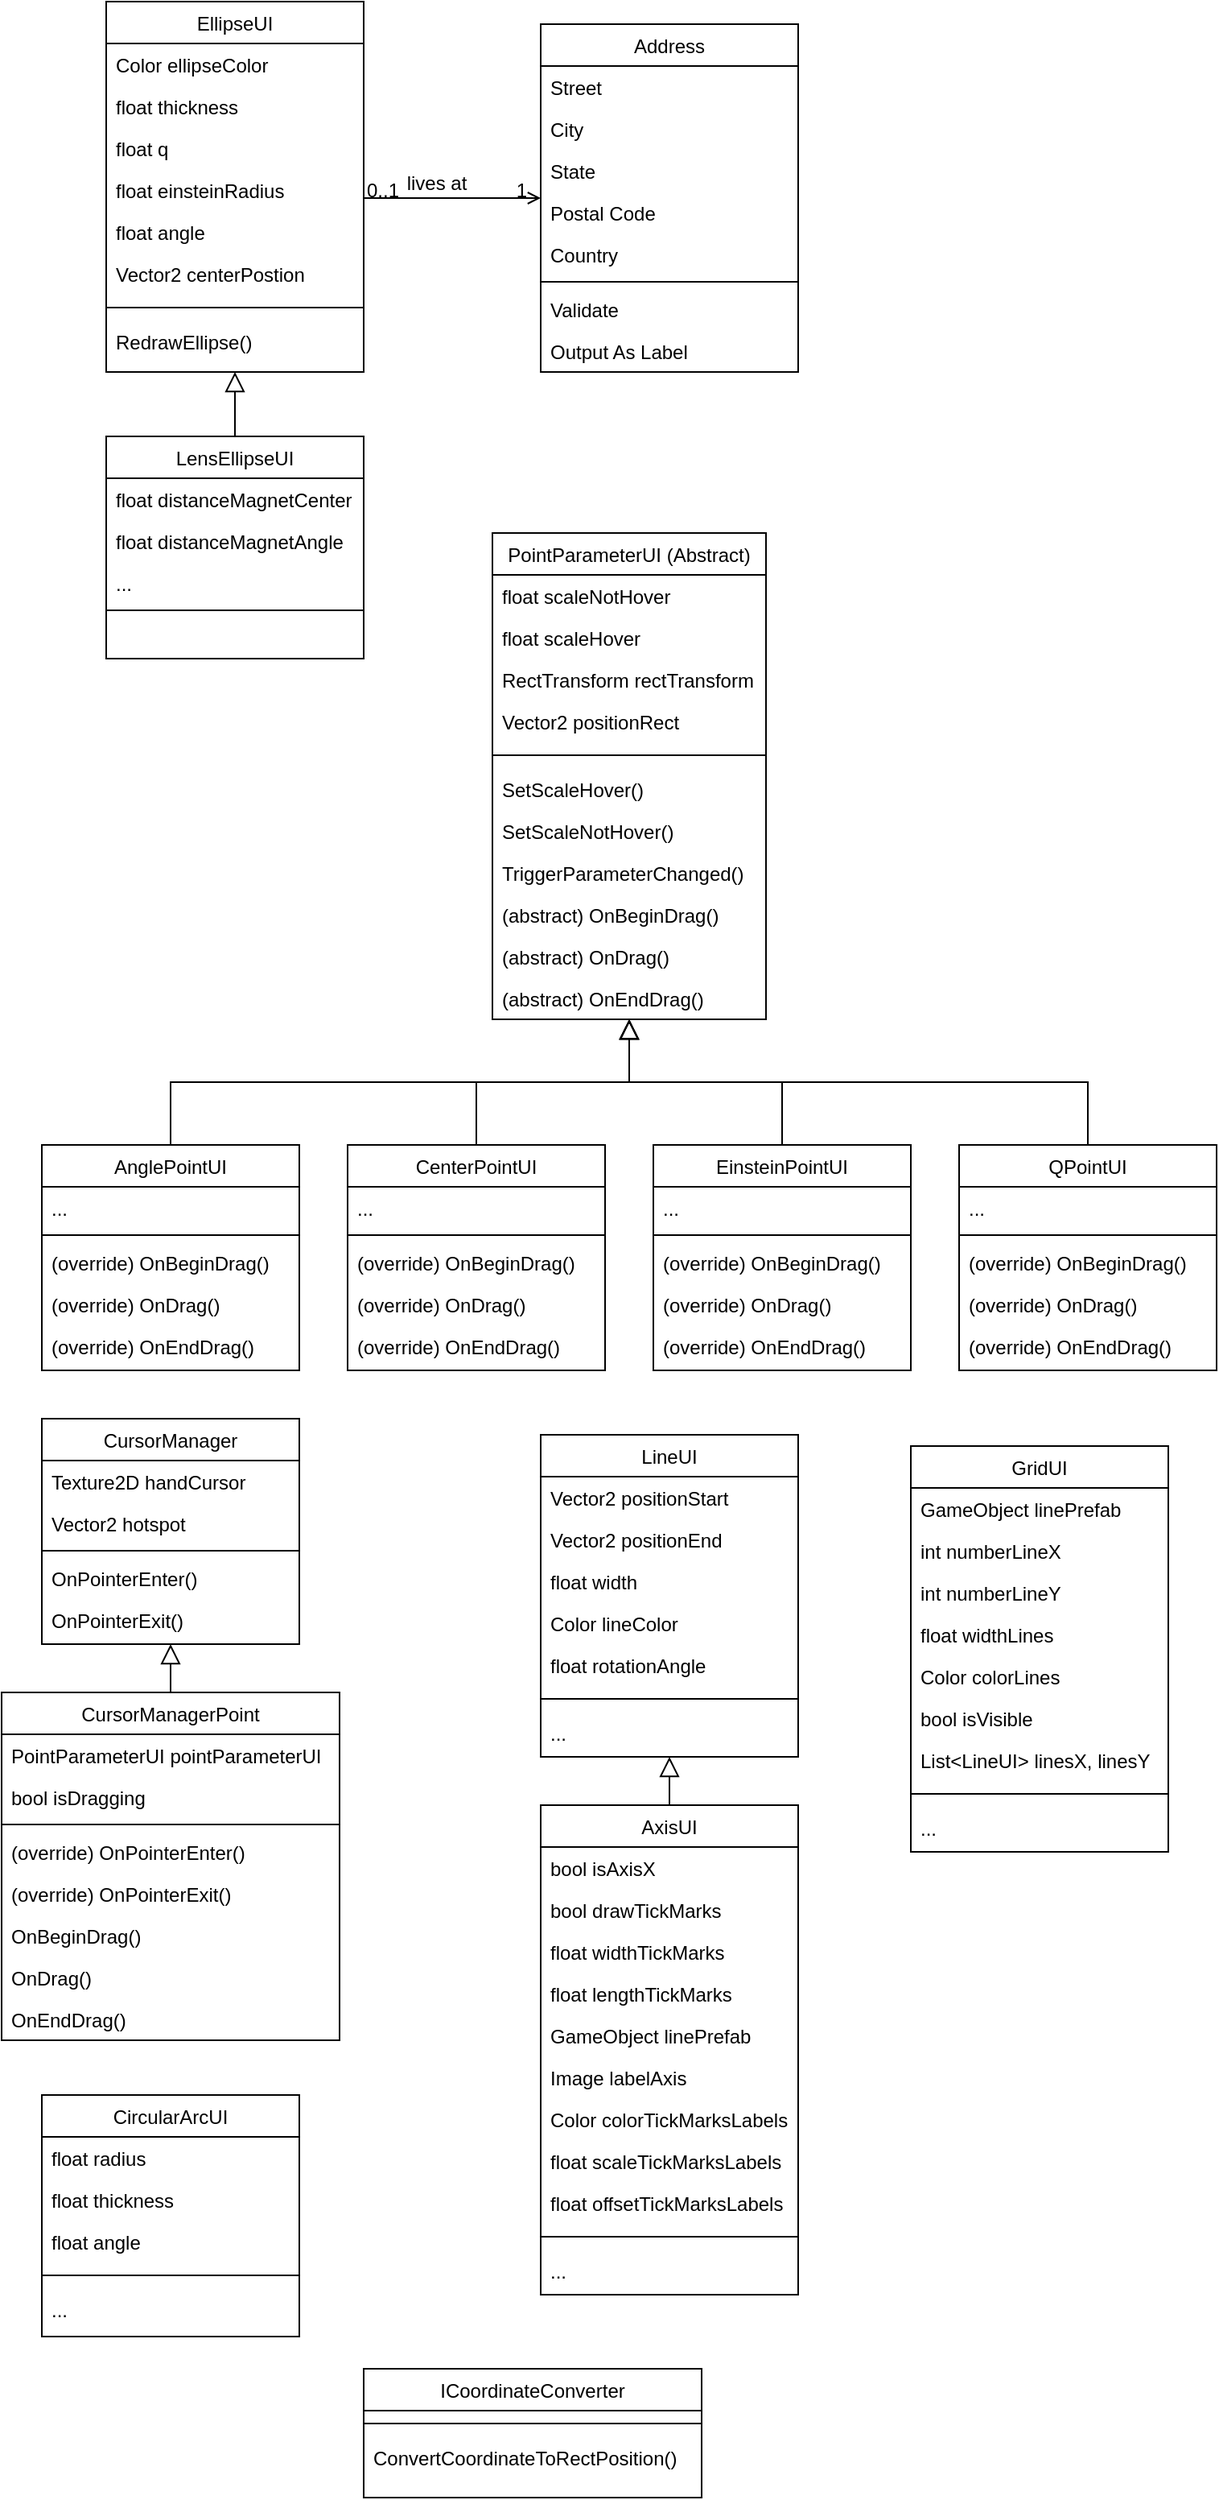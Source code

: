 <mxfile version="21.1.8" type="github">
  <diagram id="C5RBs43oDa-KdzZeNtuy" name="Page-1">
    <mxGraphModel dx="954" dy="561" grid="1" gridSize="10" guides="1" tooltips="1" connect="1" arrows="1" fold="1" page="1" pageScale="1" pageWidth="827" pageHeight="1169" math="0" shadow="0">
      <root>
        <mxCell id="WIyWlLk6GJQsqaUBKTNV-0" />
        <mxCell id="WIyWlLk6GJQsqaUBKTNV-1" parent="WIyWlLk6GJQsqaUBKTNV-0" />
        <mxCell id="zkfFHV4jXpPFQw0GAbJ--0" value="EllipseUI" style="swimlane;fontStyle=0;align=center;verticalAlign=top;childLayout=stackLayout;horizontal=1;startSize=26;horizontalStack=0;resizeParent=1;resizeLast=0;collapsible=1;marginBottom=0;rounded=0;shadow=0;strokeWidth=1;" parent="WIyWlLk6GJQsqaUBKTNV-1" vertex="1">
          <mxGeometry x="120" y="20" width="160" height="230" as="geometry">
            <mxRectangle x="230" y="140" width="160" height="26" as="alternateBounds" />
          </mxGeometry>
        </mxCell>
        <mxCell id="zkfFHV4jXpPFQw0GAbJ--1" value="Color ellipseColor" style="text;align=left;verticalAlign=top;spacingLeft=4;spacingRight=4;overflow=hidden;rotatable=0;points=[[0,0.5],[1,0.5]];portConstraint=eastwest;" parent="zkfFHV4jXpPFQw0GAbJ--0" vertex="1">
          <mxGeometry y="26" width="160" height="26" as="geometry" />
        </mxCell>
        <mxCell id="zkfFHV4jXpPFQw0GAbJ--2" value="float thickness" style="text;align=left;verticalAlign=top;spacingLeft=4;spacingRight=4;overflow=hidden;rotatable=0;points=[[0,0.5],[1,0.5]];portConstraint=eastwest;rounded=0;shadow=0;html=0;" parent="zkfFHV4jXpPFQw0GAbJ--0" vertex="1">
          <mxGeometry y="52" width="160" height="26" as="geometry" />
        </mxCell>
        <mxCell id="zkfFHV4jXpPFQw0GAbJ--3" value="float q" style="text;align=left;verticalAlign=top;spacingLeft=4;spacingRight=4;overflow=hidden;rotatable=0;points=[[0,0.5],[1,0.5]];portConstraint=eastwest;rounded=0;shadow=0;html=0;" parent="zkfFHV4jXpPFQw0GAbJ--0" vertex="1">
          <mxGeometry y="78" width="160" height="26" as="geometry" />
        </mxCell>
        <mxCell id="MBrasm7TY85NGVQSHdWs-0" value="float einsteinRadius" style="text;align=left;verticalAlign=top;spacingLeft=4;spacingRight=4;overflow=hidden;rotatable=0;points=[[0,0.5],[1,0.5]];portConstraint=eastwest;rounded=0;shadow=0;html=0;" vertex="1" parent="zkfFHV4jXpPFQw0GAbJ--0">
          <mxGeometry y="104" width="160" height="26" as="geometry" />
        </mxCell>
        <mxCell id="MBrasm7TY85NGVQSHdWs-2" value="float angle" style="text;align=left;verticalAlign=top;spacingLeft=4;spacingRight=4;overflow=hidden;rotatable=0;points=[[0,0.5],[1,0.5]];portConstraint=eastwest;rounded=0;shadow=0;html=0;" vertex="1" parent="zkfFHV4jXpPFQw0GAbJ--0">
          <mxGeometry y="130" width="160" height="26" as="geometry" />
        </mxCell>
        <mxCell id="MBrasm7TY85NGVQSHdWs-3" value="Vector2 centerPostion" style="text;align=left;verticalAlign=top;spacingLeft=4;spacingRight=4;overflow=hidden;rotatable=0;points=[[0,0.5],[1,0.5]];portConstraint=eastwest;rounded=0;shadow=0;html=0;" vertex="1" parent="zkfFHV4jXpPFQw0GAbJ--0">
          <mxGeometry y="156" width="160" height="26" as="geometry" />
        </mxCell>
        <mxCell id="zkfFHV4jXpPFQw0GAbJ--4" value="" style="line;html=1;strokeWidth=1;align=left;verticalAlign=middle;spacingTop=-1;spacingLeft=3;spacingRight=3;rotatable=0;labelPosition=right;points=[];portConstraint=eastwest;" parent="zkfFHV4jXpPFQw0GAbJ--0" vertex="1">
          <mxGeometry y="182" width="160" height="16" as="geometry" />
        </mxCell>
        <mxCell id="zkfFHV4jXpPFQw0GAbJ--5" value="RedrawEllipse()" style="text;align=left;verticalAlign=top;spacingLeft=4;spacingRight=4;overflow=hidden;rotatable=0;points=[[0,0.5],[1,0.5]];portConstraint=eastwest;" parent="zkfFHV4jXpPFQw0GAbJ--0" vertex="1">
          <mxGeometry y="198" width="160" height="26" as="geometry" />
        </mxCell>
        <mxCell id="zkfFHV4jXpPFQw0GAbJ--6" value="LensEllipseUI" style="swimlane;fontStyle=0;align=center;verticalAlign=top;childLayout=stackLayout;horizontal=1;startSize=26;horizontalStack=0;resizeParent=1;resizeLast=0;collapsible=1;marginBottom=0;rounded=0;shadow=0;strokeWidth=1;" parent="WIyWlLk6GJQsqaUBKTNV-1" vertex="1">
          <mxGeometry x="120" y="290" width="160" height="138" as="geometry">
            <mxRectangle x="210" y="360" width="160" height="26" as="alternateBounds" />
          </mxGeometry>
        </mxCell>
        <mxCell id="zkfFHV4jXpPFQw0GAbJ--7" value="float distanceMagnetCenter" style="text;align=left;verticalAlign=top;spacingLeft=4;spacingRight=4;overflow=hidden;rotatable=0;points=[[0,0.5],[1,0.5]];portConstraint=eastwest;" parent="zkfFHV4jXpPFQw0GAbJ--6" vertex="1">
          <mxGeometry y="26" width="160" height="26" as="geometry" />
        </mxCell>
        <mxCell id="MBrasm7TY85NGVQSHdWs-4" value="float distanceMagnetAngle" style="text;align=left;verticalAlign=top;spacingLeft=4;spacingRight=4;overflow=hidden;rotatable=0;points=[[0,0.5],[1,0.5]];portConstraint=eastwest;" vertex="1" parent="zkfFHV4jXpPFQw0GAbJ--6">
          <mxGeometry y="52" width="160" height="26" as="geometry" />
        </mxCell>
        <mxCell id="MBrasm7TY85NGVQSHdWs-5" value="..." style="text;align=left;verticalAlign=top;spacingLeft=4;spacingRight=4;overflow=hidden;rotatable=0;points=[[0,0.5],[1,0.5]];portConstraint=eastwest;" vertex="1" parent="zkfFHV4jXpPFQw0GAbJ--6">
          <mxGeometry y="78" width="160" height="26" as="geometry" />
        </mxCell>
        <mxCell id="zkfFHV4jXpPFQw0GAbJ--9" value="" style="line;html=1;strokeWidth=1;align=left;verticalAlign=middle;spacingTop=-1;spacingLeft=3;spacingRight=3;rotatable=0;labelPosition=right;points=[];portConstraint=eastwest;" parent="zkfFHV4jXpPFQw0GAbJ--6" vertex="1">
          <mxGeometry y="104" width="160" height="8" as="geometry" />
        </mxCell>
        <mxCell id="zkfFHV4jXpPFQw0GAbJ--12" value="" style="endArrow=block;endSize=10;endFill=0;shadow=0;strokeWidth=1;rounded=0;edgeStyle=elbowEdgeStyle;elbow=vertical;" parent="WIyWlLk6GJQsqaUBKTNV-1" source="zkfFHV4jXpPFQw0GAbJ--6" target="zkfFHV4jXpPFQw0GAbJ--0" edge="1">
          <mxGeometry width="160" relative="1" as="geometry">
            <mxPoint x="200" y="203" as="sourcePoint" />
            <mxPoint x="200" y="203" as="targetPoint" />
          </mxGeometry>
        </mxCell>
        <mxCell id="zkfFHV4jXpPFQw0GAbJ--17" value="Address" style="swimlane;fontStyle=0;align=center;verticalAlign=top;childLayout=stackLayout;horizontal=1;startSize=26;horizontalStack=0;resizeParent=1;resizeLast=0;collapsible=1;marginBottom=0;rounded=0;shadow=0;strokeWidth=1;" parent="WIyWlLk6GJQsqaUBKTNV-1" vertex="1">
          <mxGeometry x="390" y="34" width="160" height="216" as="geometry">
            <mxRectangle x="550" y="140" width="160" height="26" as="alternateBounds" />
          </mxGeometry>
        </mxCell>
        <mxCell id="zkfFHV4jXpPFQw0GAbJ--18" value="Street" style="text;align=left;verticalAlign=top;spacingLeft=4;spacingRight=4;overflow=hidden;rotatable=0;points=[[0,0.5],[1,0.5]];portConstraint=eastwest;" parent="zkfFHV4jXpPFQw0GAbJ--17" vertex="1">
          <mxGeometry y="26" width="160" height="26" as="geometry" />
        </mxCell>
        <mxCell id="zkfFHV4jXpPFQw0GAbJ--19" value="City" style="text;align=left;verticalAlign=top;spacingLeft=4;spacingRight=4;overflow=hidden;rotatable=0;points=[[0,0.5],[1,0.5]];portConstraint=eastwest;rounded=0;shadow=0;html=0;" parent="zkfFHV4jXpPFQw0GAbJ--17" vertex="1">
          <mxGeometry y="52" width="160" height="26" as="geometry" />
        </mxCell>
        <mxCell id="zkfFHV4jXpPFQw0GAbJ--20" value="State" style="text;align=left;verticalAlign=top;spacingLeft=4;spacingRight=4;overflow=hidden;rotatable=0;points=[[0,0.5],[1,0.5]];portConstraint=eastwest;rounded=0;shadow=0;html=0;" parent="zkfFHV4jXpPFQw0GAbJ--17" vertex="1">
          <mxGeometry y="78" width="160" height="26" as="geometry" />
        </mxCell>
        <mxCell id="zkfFHV4jXpPFQw0GAbJ--21" value="Postal Code" style="text;align=left;verticalAlign=top;spacingLeft=4;spacingRight=4;overflow=hidden;rotatable=0;points=[[0,0.5],[1,0.5]];portConstraint=eastwest;rounded=0;shadow=0;html=0;" parent="zkfFHV4jXpPFQw0GAbJ--17" vertex="1">
          <mxGeometry y="104" width="160" height="26" as="geometry" />
        </mxCell>
        <mxCell id="zkfFHV4jXpPFQw0GAbJ--22" value="Country" style="text;align=left;verticalAlign=top;spacingLeft=4;spacingRight=4;overflow=hidden;rotatable=0;points=[[0,0.5],[1,0.5]];portConstraint=eastwest;rounded=0;shadow=0;html=0;" parent="zkfFHV4jXpPFQw0GAbJ--17" vertex="1">
          <mxGeometry y="130" width="160" height="26" as="geometry" />
        </mxCell>
        <mxCell id="zkfFHV4jXpPFQw0GAbJ--23" value="" style="line;html=1;strokeWidth=1;align=left;verticalAlign=middle;spacingTop=-1;spacingLeft=3;spacingRight=3;rotatable=0;labelPosition=right;points=[];portConstraint=eastwest;" parent="zkfFHV4jXpPFQw0GAbJ--17" vertex="1">
          <mxGeometry y="156" width="160" height="8" as="geometry" />
        </mxCell>
        <mxCell id="zkfFHV4jXpPFQw0GAbJ--24" value="Validate" style="text;align=left;verticalAlign=top;spacingLeft=4;spacingRight=4;overflow=hidden;rotatable=0;points=[[0,0.5],[1,0.5]];portConstraint=eastwest;" parent="zkfFHV4jXpPFQw0GAbJ--17" vertex="1">
          <mxGeometry y="164" width="160" height="26" as="geometry" />
        </mxCell>
        <mxCell id="zkfFHV4jXpPFQw0GAbJ--25" value="Output As Label" style="text;align=left;verticalAlign=top;spacingLeft=4;spacingRight=4;overflow=hidden;rotatable=0;points=[[0,0.5],[1,0.5]];portConstraint=eastwest;" parent="zkfFHV4jXpPFQw0GAbJ--17" vertex="1">
          <mxGeometry y="190" width="160" height="26" as="geometry" />
        </mxCell>
        <mxCell id="zkfFHV4jXpPFQw0GAbJ--26" value="" style="endArrow=open;shadow=0;strokeWidth=1;rounded=0;endFill=1;edgeStyle=elbowEdgeStyle;elbow=vertical;" parent="WIyWlLk6GJQsqaUBKTNV-1" source="zkfFHV4jXpPFQw0GAbJ--0" target="zkfFHV4jXpPFQw0GAbJ--17" edge="1">
          <mxGeometry x="0.5" y="41" relative="1" as="geometry">
            <mxPoint x="380" y="192" as="sourcePoint" />
            <mxPoint x="540" y="192" as="targetPoint" />
            <mxPoint x="-40" y="32" as="offset" />
          </mxGeometry>
        </mxCell>
        <mxCell id="zkfFHV4jXpPFQw0GAbJ--27" value="0..1" style="resizable=0;align=left;verticalAlign=bottom;labelBackgroundColor=none;fontSize=12;" parent="zkfFHV4jXpPFQw0GAbJ--26" connectable="0" vertex="1">
          <mxGeometry x="-1" relative="1" as="geometry">
            <mxPoint y="4" as="offset" />
          </mxGeometry>
        </mxCell>
        <mxCell id="zkfFHV4jXpPFQw0GAbJ--28" value="1" style="resizable=0;align=right;verticalAlign=bottom;labelBackgroundColor=none;fontSize=12;" parent="zkfFHV4jXpPFQw0GAbJ--26" connectable="0" vertex="1">
          <mxGeometry x="1" relative="1" as="geometry">
            <mxPoint x="-7" y="4" as="offset" />
          </mxGeometry>
        </mxCell>
        <mxCell id="zkfFHV4jXpPFQw0GAbJ--29" value="lives at" style="text;html=1;resizable=0;points=[];;align=center;verticalAlign=middle;labelBackgroundColor=none;rounded=0;shadow=0;strokeWidth=1;fontSize=12;" parent="zkfFHV4jXpPFQw0GAbJ--26" vertex="1" connectable="0">
          <mxGeometry x="0.5" y="49" relative="1" as="geometry">
            <mxPoint x="-38" y="40" as="offset" />
          </mxGeometry>
        </mxCell>
        <mxCell id="MBrasm7TY85NGVQSHdWs-6" value="PointParameterUI (Abstract)" style="swimlane;fontStyle=0;align=center;verticalAlign=top;childLayout=stackLayout;horizontal=1;startSize=26;horizontalStack=0;resizeParent=1;resizeLast=0;collapsible=1;marginBottom=0;rounded=0;shadow=0;strokeWidth=1;" vertex="1" parent="WIyWlLk6GJQsqaUBKTNV-1">
          <mxGeometry x="360" y="350" width="170" height="302" as="geometry">
            <mxRectangle x="230" y="140" width="160" height="26" as="alternateBounds" />
          </mxGeometry>
        </mxCell>
        <mxCell id="MBrasm7TY85NGVQSHdWs-7" value="float scaleNotHover" style="text;align=left;verticalAlign=top;spacingLeft=4;spacingRight=4;overflow=hidden;rotatable=0;points=[[0,0.5],[1,0.5]];portConstraint=eastwest;" vertex="1" parent="MBrasm7TY85NGVQSHdWs-6">
          <mxGeometry y="26" width="170" height="26" as="geometry" />
        </mxCell>
        <mxCell id="MBrasm7TY85NGVQSHdWs-8" value="float scaleHover" style="text;align=left;verticalAlign=top;spacingLeft=4;spacingRight=4;overflow=hidden;rotatable=0;points=[[0,0.5],[1,0.5]];portConstraint=eastwest;rounded=0;shadow=0;html=0;" vertex="1" parent="MBrasm7TY85NGVQSHdWs-6">
          <mxGeometry y="52" width="170" height="26" as="geometry" />
        </mxCell>
        <mxCell id="MBrasm7TY85NGVQSHdWs-9" value="RectTransform rectTransform" style="text;align=left;verticalAlign=top;spacingLeft=4;spacingRight=4;overflow=hidden;rotatable=0;points=[[0,0.5],[1,0.5]];portConstraint=eastwest;rounded=0;shadow=0;html=0;" vertex="1" parent="MBrasm7TY85NGVQSHdWs-6">
          <mxGeometry y="78" width="170" height="26" as="geometry" />
        </mxCell>
        <mxCell id="MBrasm7TY85NGVQSHdWs-10" value="Vector2 positionRect" style="text;align=left;verticalAlign=top;spacingLeft=4;spacingRight=4;overflow=hidden;rotatable=0;points=[[0,0.5],[1,0.5]];portConstraint=eastwest;rounded=0;shadow=0;html=0;" vertex="1" parent="MBrasm7TY85NGVQSHdWs-6">
          <mxGeometry y="104" width="170" height="26" as="geometry" />
        </mxCell>
        <mxCell id="MBrasm7TY85NGVQSHdWs-13" value="" style="line;html=1;strokeWidth=1;align=left;verticalAlign=middle;spacingTop=-1;spacingLeft=3;spacingRight=3;rotatable=0;labelPosition=right;points=[];portConstraint=eastwest;" vertex="1" parent="MBrasm7TY85NGVQSHdWs-6">
          <mxGeometry y="130" width="170" height="16" as="geometry" />
        </mxCell>
        <mxCell id="MBrasm7TY85NGVQSHdWs-14" value="SetScaleHover()" style="text;align=left;verticalAlign=top;spacingLeft=4;spacingRight=4;overflow=hidden;rotatable=0;points=[[0,0.5],[1,0.5]];portConstraint=eastwest;" vertex="1" parent="MBrasm7TY85NGVQSHdWs-6">
          <mxGeometry y="146" width="170" height="26" as="geometry" />
        </mxCell>
        <mxCell id="MBrasm7TY85NGVQSHdWs-15" value="SetScaleNotHover()" style="text;align=left;verticalAlign=top;spacingLeft=4;spacingRight=4;overflow=hidden;rotatable=0;points=[[0,0.5],[1,0.5]];portConstraint=eastwest;" vertex="1" parent="MBrasm7TY85NGVQSHdWs-6">
          <mxGeometry y="172" width="170" height="26" as="geometry" />
        </mxCell>
        <mxCell id="MBrasm7TY85NGVQSHdWs-16" value="TriggerParameterChanged()" style="text;align=left;verticalAlign=top;spacingLeft=4;spacingRight=4;overflow=hidden;rotatable=0;points=[[0,0.5],[1,0.5]];portConstraint=eastwest;" vertex="1" parent="MBrasm7TY85NGVQSHdWs-6">
          <mxGeometry y="198" width="170" height="26" as="geometry" />
        </mxCell>
        <mxCell id="MBrasm7TY85NGVQSHdWs-17" value="(abstract) OnBeginDrag()" style="text;align=left;verticalAlign=top;spacingLeft=4;spacingRight=4;overflow=hidden;rotatable=0;points=[[0,0.5],[1,0.5]];portConstraint=eastwest;fontStyle=0" vertex="1" parent="MBrasm7TY85NGVQSHdWs-6">
          <mxGeometry y="224" width="170" height="26" as="geometry" />
        </mxCell>
        <mxCell id="MBrasm7TY85NGVQSHdWs-18" value="(abstract) OnDrag()" style="text;align=left;verticalAlign=top;spacingLeft=4;spacingRight=4;overflow=hidden;rotatable=0;points=[[0,0.5],[1,0.5]];portConstraint=eastwest;" vertex="1" parent="MBrasm7TY85NGVQSHdWs-6">
          <mxGeometry y="250" width="170" height="26" as="geometry" />
        </mxCell>
        <mxCell id="MBrasm7TY85NGVQSHdWs-19" value="(abstract) OnEndDrag()" style="text;align=left;verticalAlign=top;spacingLeft=4;spacingRight=4;overflow=hidden;rotatable=0;points=[[0,0.5],[1,0.5]];portConstraint=eastwest;" vertex="1" parent="MBrasm7TY85NGVQSHdWs-6">
          <mxGeometry y="276" width="170" height="26" as="geometry" />
        </mxCell>
        <mxCell id="MBrasm7TY85NGVQSHdWs-25" style="edgeStyle=elbowEdgeStyle;rounded=0;orthogonalLoop=1;jettySize=auto;html=1;endArrow=block;endFill=0;elbow=vertical;endSize=10;" edge="1" parent="WIyWlLk6GJQsqaUBKTNV-1" source="MBrasm7TY85NGVQSHdWs-20" target="MBrasm7TY85NGVQSHdWs-6">
          <mxGeometry relative="1" as="geometry" />
        </mxCell>
        <mxCell id="MBrasm7TY85NGVQSHdWs-20" value="AnglePointUI" style="swimlane;fontStyle=0;align=center;verticalAlign=top;childLayout=stackLayout;horizontal=1;startSize=26;horizontalStack=0;resizeParent=1;resizeLast=0;collapsible=1;marginBottom=0;rounded=0;shadow=0;strokeWidth=1;" vertex="1" parent="WIyWlLk6GJQsqaUBKTNV-1">
          <mxGeometry x="80" y="730" width="160" height="140" as="geometry">
            <mxRectangle x="210" y="360" width="160" height="26" as="alternateBounds" />
          </mxGeometry>
        </mxCell>
        <mxCell id="MBrasm7TY85NGVQSHdWs-23" value="..." style="text;align=left;verticalAlign=top;spacingLeft=4;spacingRight=4;overflow=hidden;rotatable=0;points=[[0,0.5],[1,0.5]];portConstraint=eastwest;" vertex="1" parent="MBrasm7TY85NGVQSHdWs-20">
          <mxGeometry y="26" width="160" height="26" as="geometry" />
        </mxCell>
        <mxCell id="MBrasm7TY85NGVQSHdWs-24" value="" style="line;html=1;strokeWidth=1;align=left;verticalAlign=middle;spacingTop=-1;spacingLeft=3;spacingRight=3;rotatable=0;labelPosition=right;points=[];portConstraint=eastwest;" vertex="1" parent="MBrasm7TY85NGVQSHdWs-20">
          <mxGeometry y="52" width="160" height="8" as="geometry" />
        </mxCell>
        <mxCell id="MBrasm7TY85NGVQSHdWs-27" value="(override) OnBeginDrag()" style="text;align=left;verticalAlign=top;spacingLeft=4;spacingRight=4;overflow=hidden;rotatable=0;points=[[0,0.5],[1,0.5]];portConstraint=eastwest;" vertex="1" parent="MBrasm7TY85NGVQSHdWs-20">
          <mxGeometry y="60" width="160" height="26" as="geometry" />
        </mxCell>
        <mxCell id="MBrasm7TY85NGVQSHdWs-28" value="(override) OnDrag()" style="text;align=left;verticalAlign=top;spacingLeft=4;spacingRight=4;overflow=hidden;rotatable=0;points=[[0,0.5],[1,0.5]];portConstraint=eastwest;" vertex="1" parent="MBrasm7TY85NGVQSHdWs-20">
          <mxGeometry y="86" width="160" height="26" as="geometry" />
        </mxCell>
        <mxCell id="MBrasm7TY85NGVQSHdWs-29" value="(override) OnEndDrag()" style="text;align=left;verticalAlign=top;spacingLeft=4;spacingRight=4;overflow=hidden;rotatable=0;points=[[0,0.5],[1,0.5]];portConstraint=eastwest;" vertex="1" parent="MBrasm7TY85NGVQSHdWs-20">
          <mxGeometry y="112" width="160" height="26" as="geometry" />
        </mxCell>
        <mxCell id="MBrasm7TY85NGVQSHdWs-30" value="CenterPointUI" style="swimlane;fontStyle=0;align=center;verticalAlign=top;childLayout=stackLayout;horizontal=1;startSize=26;horizontalStack=0;resizeParent=1;resizeLast=0;collapsible=1;marginBottom=0;rounded=0;shadow=0;strokeWidth=1;" vertex="1" parent="WIyWlLk6GJQsqaUBKTNV-1">
          <mxGeometry x="270" y="730" width="160" height="140" as="geometry">
            <mxRectangle x="210" y="360" width="160" height="26" as="alternateBounds" />
          </mxGeometry>
        </mxCell>
        <mxCell id="MBrasm7TY85NGVQSHdWs-31" value="..." style="text;align=left;verticalAlign=top;spacingLeft=4;spacingRight=4;overflow=hidden;rotatable=0;points=[[0,0.5],[1,0.5]];portConstraint=eastwest;" vertex="1" parent="MBrasm7TY85NGVQSHdWs-30">
          <mxGeometry y="26" width="160" height="26" as="geometry" />
        </mxCell>
        <mxCell id="MBrasm7TY85NGVQSHdWs-32" value="" style="line;html=1;strokeWidth=1;align=left;verticalAlign=middle;spacingTop=-1;spacingLeft=3;spacingRight=3;rotatable=0;labelPosition=right;points=[];portConstraint=eastwest;" vertex="1" parent="MBrasm7TY85NGVQSHdWs-30">
          <mxGeometry y="52" width="160" height="8" as="geometry" />
        </mxCell>
        <mxCell id="MBrasm7TY85NGVQSHdWs-33" value="(override) OnBeginDrag()" style="text;align=left;verticalAlign=top;spacingLeft=4;spacingRight=4;overflow=hidden;rotatable=0;points=[[0,0.5],[1,0.5]];portConstraint=eastwest;" vertex="1" parent="MBrasm7TY85NGVQSHdWs-30">
          <mxGeometry y="60" width="160" height="26" as="geometry" />
        </mxCell>
        <mxCell id="MBrasm7TY85NGVQSHdWs-34" value="(override) OnDrag()" style="text;align=left;verticalAlign=top;spacingLeft=4;spacingRight=4;overflow=hidden;rotatable=0;points=[[0,0.5],[1,0.5]];portConstraint=eastwest;" vertex="1" parent="MBrasm7TY85NGVQSHdWs-30">
          <mxGeometry y="86" width="160" height="26" as="geometry" />
        </mxCell>
        <mxCell id="MBrasm7TY85NGVQSHdWs-35" value="(override) OnEndDrag()" style="text;align=left;verticalAlign=top;spacingLeft=4;spacingRight=4;overflow=hidden;rotatable=0;points=[[0,0.5],[1,0.5]];portConstraint=eastwest;" vertex="1" parent="MBrasm7TY85NGVQSHdWs-30">
          <mxGeometry y="112" width="160" height="26" as="geometry" />
        </mxCell>
        <mxCell id="MBrasm7TY85NGVQSHdWs-36" value="EinsteinPointUI" style="swimlane;fontStyle=0;align=center;verticalAlign=top;childLayout=stackLayout;horizontal=1;startSize=26;horizontalStack=0;resizeParent=1;resizeLast=0;collapsible=1;marginBottom=0;rounded=0;shadow=0;strokeWidth=1;" vertex="1" parent="WIyWlLk6GJQsqaUBKTNV-1">
          <mxGeometry x="460" y="730" width="160" height="140" as="geometry">
            <mxRectangle x="210" y="360" width="160" height="26" as="alternateBounds" />
          </mxGeometry>
        </mxCell>
        <mxCell id="MBrasm7TY85NGVQSHdWs-37" value="..." style="text;align=left;verticalAlign=top;spacingLeft=4;spacingRight=4;overflow=hidden;rotatable=0;points=[[0,0.5],[1,0.5]];portConstraint=eastwest;" vertex="1" parent="MBrasm7TY85NGVQSHdWs-36">
          <mxGeometry y="26" width="160" height="26" as="geometry" />
        </mxCell>
        <mxCell id="MBrasm7TY85NGVQSHdWs-38" value="" style="line;html=1;strokeWidth=1;align=left;verticalAlign=middle;spacingTop=-1;spacingLeft=3;spacingRight=3;rotatable=0;labelPosition=right;points=[];portConstraint=eastwest;" vertex="1" parent="MBrasm7TY85NGVQSHdWs-36">
          <mxGeometry y="52" width="160" height="8" as="geometry" />
        </mxCell>
        <mxCell id="MBrasm7TY85NGVQSHdWs-39" value="(override) OnBeginDrag()" style="text;align=left;verticalAlign=top;spacingLeft=4;spacingRight=4;overflow=hidden;rotatable=0;points=[[0,0.5],[1,0.5]];portConstraint=eastwest;" vertex="1" parent="MBrasm7TY85NGVQSHdWs-36">
          <mxGeometry y="60" width="160" height="26" as="geometry" />
        </mxCell>
        <mxCell id="MBrasm7TY85NGVQSHdWs-40" value="(override) OnDrag()" style="text;align=left;verticalAlign=top;spacingLeft=4;spacingRight=4;overflow=hidden;rotatable=0;points=[[0,0.5],[1,0.5]];portConstraint=eastwest;" vertex="1" parent="MBrasm7TY85NGVQSHdWs-36">
          <mxGeometry y="86" width="160" height="26" as="geometry" />
        </mxCell>
        <mxCell id="MBrasm7TY85NGVQSHdWs-41" value="(override) OnEndDrag()" style="text;align=left;verticalAlign=top;spacingLeft=4;spacingRight=4;overflow=hidden;rotatable=0;points=[[0,0.5],[1,0.5]];portConstraint=eastwest;" vertex="1" parent="MBrasm7TY85NGVQSHdWs-36">
          <mxGeometry y="112" width="160" height="26" as="geometry" />
        </mxCell>
        <mxCell id="MBrasm7TY85NGVQSHdWs-43" style="edgeStyle=elbowEdgeStyle;rounded=0;orthogonalLoop=1;jettySize=auto;html=1;endArrow=block;endFill=0;elbow=vertical;endSize=10;exitX=0.5;exitY=0;exitDx=0;exitDy=0;" edge="1" parent="WIyWlLk6GJQsqaUBKTNV-1" source="MBrasm7TY85NGVQSHdWs-30" target="MBrasm7TY85NGVQSHdWs-6">
          <mxGeometry relative="1" as="geometry">
            <mxPoint x="400" y="740" as="sourcePoint" />
            <mxPoint x="585" y="667" as="targetPoint" />
          </mxGeometry>
        </mxCell>
        <mxCell id="MBrasm7TY85NGVQSHdWs-44" style="edgeStyle=elbowEdgeStyle;rounded=0;orthogonalLoop=1;jettySize=auto;html=1;endArrow=block;endFill=0;elbow=vertical;endSize=10;exitX=0.5;exitY=0;exitDx=0;exitDy=0;" edge="1" parent="WIyWlLk6GJQsqaUBKTNV-1" source="MBrasm7TY85NGVQSHdWs-36" target="MBrasm7TY85NGVQSHdWs-6">
          <mxGeometry relative="1" as="geometry">
            <mxPoint x="400" y="740" as="sourcePoint" />
            <mxPoint x="585" y="667" as="targetPoint" />
          </mxGeometry>
        </mxCell>
        <mxCell id="MBrasm7TY85NGVQSHdWs-45" value="QPointUI" style="swimlane;fontStyle=0;align=center;verticalAlign=top;childLayout=stackLayout;horizontal=1;startSize=26;horizontalStack=0;resizeParent=1;resizeLast=0;collapsible=1;marginBottom=0;rounded=0;shadow=0;strokeWidth=1;" vertex="1" parent="WIyWlLk6GJQsqaUBKTNV-1">
          <mxGeometry x="650" y="730" width="160" height="140" as="geometry">
            <mxRectangle x="210" y="360" width="160" height="26" as="alternateBounds" />
          </mxGeometry>
        </mxCell>
        <mxCell id="MBrasm7TY85NGVQSHdWs-46" value="..." style="text;align=left;verticalAlign=top;spacingLeft=4;spacingRight=4;overflow=hidden;rotatable=0;points=[[0,0.5],[1,0.5]];portConstraint=eastwest;" vertex="1" parent="MBrasm7TY85NGVQSHdWs-45">
          <mxGeometry y="26" width="160" height="26" as="geometry" />
        </mxCell>
        <mxCell id="MBrasm7TY85NGVQSHdWs-47" value="" style="line;html=1;strokeWidth=1;align=left;verticalAlign=middle;spacingTop=-1;spacingLeft=3;spacingRight=3;rotatable=0;labelPosition=right;points=[];portConstraint=eastwest;" vertex="1" parent="MBrasm7TY85NGVQSHdWs-45">
          <mxGeometry y="52" width="160" height="8" as="geometry" />
        </mxCell>
        <mxCell id="MBrasm7TY85NGVQSHdWs-48" value="(override) OnBeginDrag()" style="text;align=left;verticalAlign=top;spacingLeft=4;spacingRight=4;overflow=hidden;rotatable=0;points=[[0,0.5],[1,0.5]];portConstraint=eastwest;" vertex="1" parent="MBrasm7TY85NGVQSHdWs-45">
          <mxGeometry y="60" width="160" height="26" as="geometry" />
        </mxCell>
        <mxCell id="MBrasm7TY85NGVQSHdWs-49" value="(override) OnDrag()" style="text;align=left;verticalAlign=top;spacingLeft=4;spacingRight=4;overflow=hidden;rotatable=0;points=[[0,0.5],[1,0.5]];portConstraint=eastwest;" vertex="1" parent="MBrasm7TY85NGVQSHdWs-45">
          <mxGeometry y="86" width="160" height="26" as="geometry" />
        </mxCell>
        <mxCell id="MBrasm7TY85NGVQSHdWs-50" value="(override) OnEndDrag()" style="text;align=left;verticalAlign=top;spacingLeft=4;spacingRight=4;overflow=hidden;rotatable=0;points=[[0,0.5],[1,0.5]];portConstraint=eastwest;" vertex="1" parent="MBrasm7TY85NGVQSHdWs-45">
          <mxGeometry y="112" width="160" height="26" as="geometry" />
        </mxCell>
        <mxCell id="MBrasm7TY85NGVQSHdWs-51" style="edgeStyle=elbowEdgeStyle;rounded=0;orthogonalLoop=1;jettySize=auto;html=1;endArrow=block;endFill=0;elbow=vertical;endSize=10;exitX=0.5;exitY=0;exitDx=0;exitDy=0;" edge="1" parent="WIyWlLk6GJQsqaUBKTNV-1" source="MBrasm7TY85NGVQSHdWs-45" target="MBrasm7TY85NGVQSHdWs-6">
          <mxGeometry relative="1" as="geometry">
            <mxPoint x="550" y="740" as="sourcePoint" />
            <mxPoint x="455" y="662" as="targetPoint" />
          </mxGeometry>
        </mxCell>
        <mxCell id="MBrasm7TY85NGVQSHdWs-52" value="CursorManager" style="swimlane;fontStyle=0;align=center;verticalAlign=top;childLayout=stackLayout;horizontal=1;startSize=26;horizontalStack=0;resizeParent=1;resizeLast=0;collapsible=1;marginBottom=0;rounded=0;shadow=0;strokeWidth=1;" vertex="1" parent="WIyWlLk6GJQsqaUBKTNV-1">
          <mxGeometry x="80" y="900" width="160" height="140" as="geometry">
            <mxRectangle x="210" y="360" width="160" height="26" as="alternateBounds" />
          </mxGeometry>
        </mxCell>
        <mxCell id="MBrasm7TY85NGVQSHdWs-53" value="Texture2D handCursor" style="text;align=left;verticalAlign=top;spacingLeft=4;spacingRight=4;overflow=hidden;rotatable=0;points=[[0,0.5],[1,0.5]];portConstraint=eastwest;" vertex="1" parent="MBrasm7TY85NGVQSHdWs-52">
          <mxGeometry y="26" width="160" height="26" as="geometry" />
        </mxCell>
        <mxCell id="MBrasm7TY85NGVQSHdWs-58" value="Vector2 hotspot" style="text;align=left;verticalAlign=top;spacingLeft=4;spacingRight=4;overflow=hidden;rotatable=0;points=[[0,0.5],[1,0.5]];portConstraint=eastwest;" vertex="1" parent="MBrasm7TY85NGVQSHdWs-52">
          <mxGeometry y="52" width="160" height="26" as="geometry" />
        </mxCell>
        <mxCell id="MBrasm7TY85NGVQSHdWs-54" value="" style="line;html=1;strokeWidth=1;align=left;verticalAlign=middle;spacingTop=-1;spacingLeft=3;spacingRight=3;rotatable=0;labelPosition=right;points=[];portConstraint=eastwest;" vertex="1" parent="MBrasm7TY85NGVQSHdWs-52">
          <mxGeometry y="78" width="160" height="8" as="geometry" />
        </mxCell>
        <mxCell id="MBrasm7TY85NGVQSHdWs-55" value="OnPointerEnter()" style="text;align=left;verticalAlign=top;spacingLeft=4;spacingRight=4;overflow=hidden;rotatable=0;points=[[0,0.5],[1,0.5]];portConstraint=eastwest;" vertex="1" parent="MBrasm7TY85NGVQSHdWs-52">
          <mxGeometry y="86" width="160" height="26" as="geometry" />
        </mxCell>
        <mxCell id="MBrasm7TY85NGVQSHdWs-57" value="OnPointerExit()" style="text;align=left;verticalAlign=top;spacingLeft=4;spacingRight=4;overflow=hidden;rotatable=0;points=[[0,0.5],[1,0.5]];portConstraint=eastwest;" vertex="1" parent="MBrasm7TY85NGVQSHdWs-52">
          <mxGeometry y="112" width="160" height="26" as="geometry" />
        </mxCell>
        <mxCell id="MBrasm7TY85NGVQSHdWs-59" value="CursorManagerPoint" style="swimlane;fontStyle=0;align=center;verticalAlign=top;childLayout=stackLayout;horizontal=1;startSize=26;horizontalStack=0;resizeParent=1;resizeLast=0;collapsible=1;marginBottom=0;rounded=0;shadow=0;strokeWidth=1;" vertex="1" parent="WIyWlLk6GJQsqaUBKTNV-1">
          <mxGeometry x="55" y="1070" width="210" height="216" as="geometry">
            <mxRectangle x="210" y="360" width="160" height="26" as="alternateBounds" />
          </mxGeometry>
        </mxCell>
        <mxCell id="MBrasm7TY85NGVQSHdWs-60" value="PointParameterUI pointParameterUI" style="text;align=left;verticalAlign=top;spacingLeft=4;spacingRight=4;overflow=hidden;rotatable=0;points=[[0,0.5],[1,0.5]];portConstraint=eastwest;" vertex="1" parent="MBrasm7TY85NGVQSHdWs-59">
          <mxGeometry y="26" width="210" height="26" as="geometry" />
        </mxCell>
        <mxCell id="MBrasm7TY85NGVQSHdWs-61" value="bool isDragging" style="text;align=left;verticalAlign=top;spacingLeft=4;spacingRight=4;overflow=hidden;rotatable=0;points=[[0,0.5],[1,0.5]];portConstraint=eastwest;" vertex="1" parent="MBrasm7TY85NGVQSHdWs-59">
          <mxGeometry y="52" width="210" height="26" as="geometry" />
        </mxCell>
        <mxCell id="MBrasm7TY85NGVQSHdWs-62" value="" style="line;html=1;strokeWidth=1;align=left;verticalAlign=middle;spacingTop=-1;spacingLeft=3;spacingRight=3;rotatable=0;labelPosition=right;points=[];portConstraint=eastwest;" vertex="1" parent="MBrasm7TY85NGVQSHdWs-59">
          <mxGeometry y="78" width="210" height="8" as="geometry" />
        </mxCell>
        <mxCell id="MBrasm7TY85NGVQSHdWs-63" value="(override) OnPointerEnter()" style="text;align=left;verticalAlign=top;spacingLeft=4;spacingRight=4;overflow=hidden;rotatable=0;points=[[0,0.5],[1,0.5]];portConstraint=eastwest;" vertex="1" parent="MBrasm7TY85NGVQSHdWs-59">
          <mxGeometry y="86" width="210" height="26" as="geometry" />
        </mxCell>
        <mxCell id="MBrasm7TY85NGVQSHdWs-64" value="(override) OnPointerExit()" style="text;align=left;verticalAlign=top;spacingLeft=4;spacingRight=4;overflow=hidden;rotatable=0;points=[[0,0.5],[1,0.5]];portConstraint=eastwest;" vertex="1" parent="MBrasm7TY85NGVQSHdWs-59">
          <mxGeometry y="112" width="210" height="26" as="geometry" />
        </mxCell>
        <mxCell id="MBrasm7TY85NGVQSHdWs-66" value="OnBeginDrag()" style="text;align=left;verticalAlign=top;spacingLeft=4;spacingRight=4;overflow=hidden;rotatable=0;points=[[0,0.5],[1,0.5]];portConstraint=eastwest;" vertex="1" parent="MBrasm7TY85NGVQSHdWs-59">
          <mxGeometry y="138" width="210" height="26" as="geometry" />
        </mxCell>
        <mxCell id="MBrasm7TY85NGVQSHdWs-67" value="OnDrag()" style="text;align=left;verticalAlign=top;spacingLeft=4;spacingRight=4;overflow=hidden;rotatable=0;points=[[0,0.5],[1,0.5]];portConstraint=eastwest;" vertex="1" parent="MBrasm7TY85NGVQSHdWs-59">
          <mxGeometry y="164" width="210" height="26" as="geometry" />
        </mxCell>
        <mxCell id="MBrasm7TY85NGVQSHdWs-68" value="OnEndDrag()" style="text;align=left;verticalAlign=top;spacingLeft=4;spacingRight=4;overflow=hidden;rotatable=0;points=[[0,0.5],[1,0.5]];portConstraint=eastwest;" vertex="1" parent="MBrasm7TY85NGVQSHdWs-59">
          <mxGeometry y="190" width="210" height="26" as="geometry" />
        </mxCell>
        <mxCell id="MBrasm7TY85NGVQSHdWs-65" style="edgeStyle=elbowEdgeStyle;rounded=0;orthogonalLoop=1;jettySize=auto;html=1;endArrow=block;endFill=0;elbow=vertical;endSize=10;exitX=0.5;exitY=0;exitDx=0;exitDy=0;" edge="1" parent="WIyWlLk6GJQsqaUBKTNV-1" source="MBrasm7TY85NGVQSHdWs-59" target="MBrasm7TY85NGVQSHdWs-52">
          <mxGeometry relative="1" as="geometry">
            <mxPoint x="335" y="1098" as="sourcePoint" />
            <mxPoint x="430" y="1020" as="targetPoint" />
          </mxGeometry>
        </mxCell>
        <mxCell id="MBrasm7TY85NGVQSHdWs-69" value="LineUI" style="swimlane;fontStyle=0;align=center;verticalAlign=top;childLayout=stackLayout;horizontal=1;startSize=26;horizontalStack=0;resizeParent=1;resizeLast=0;collapsible=1;marginBottom=0;rounded=0;shadow=0;strokeWidth=1;" vertex="1" parent="WIyWlLk6GJQsqaUBKTNV-1">
          <mxGeometry x="390" y="910" width="160" height="200" as="geometry">
            <mxRectangle x="230" y="140" width="160" height="26" as="alternateBounds" />
          </mxGeometry>
        </mxCell>
        <mxCell id="MBrasm7TY85NGVQSHdWs-78" value="Vector2 positionStart" style="text;align=left;verticalAlign=top;spacingLeft=4;spacingRight=4;overflow=hidden;rotatable=0;points=[[0,0.5],[1,0.5]];portConstraint=eastwest;rounded=0;shadow=0;html=0;" vertex="1" parent="MBrasm7TY85NGVQSHdWs-69">
          <mxGeometry y="26" width="160" height="26" as="geometry" />
        </mxCell>
        <mxCell id="MBrasm7TY85NGVQSHdWs-75" value="Vector2 positionEnd" style="text;align=left;verticalAlign=top;spacingLeft=4;spacingRight=4;overflow=hidden;rotatable=0;points=[[0,0.5],[1,0.5]];portConstraint=eastwest;rounded=0;shadow=0;html=0;" vertex="1" parent="MBrasm7TY85NGVQSHdWs-69">
          <mxGeometry y="52" width="160" height="26" as="geometry" />
        </mxCell>
        <mxCell id="MBrasm7TY85NGVQSHdWs-71" value="float width" style="text;align=left;verticalAlign=top;spacingLeft=4;spacingRight=4;overflow=hidden;rotatable=0;points=[[0,0.5],[1,0.5]];portConstraint=eastwest;rounded=0;shadow=0;html=0;" vertex="1" parent="MBrasm7TY85NGVQSHdWs-69">
          <mxGeometry y="78" width="160" height="26" as="geometry" />
        </mxCell>
        <mxCell id="MBrasm7TY85NGVQSHdWs-70" value="Color lineColor" style="text;align=left;verticalAlign=top;spacingLeft=4;spacingRight=4;overflow=hidden;rotatable=0;points=[[0,0.5],[1,0.5]];portConstraint=eastwest;" vertex="1" parent="MBrasm7TY85NGVQSHdWs-69">
          <mxGeometry y="104" width="160" height="26" as="geometry" />
        </mxCell>
        <mxCell id="MBrasm7TY85NGVQSHdWs-74" value="float rotationAngle" style="text;align=left;verticalAlign=top;spacingLeft=4;spacingRight=4;overflow=hidden;rotatable=0;points=[[0,0.5],[1,0.5]];portConstraint=eastwest;rounded=0;shadow=0;html=0;" vertex="1" parent="MBrasm7TY85NGVQSHdWs-69">
          <mxGeometry y="130" width="160" height="26" as="geometry" />
        </mxCell>
        <mxCell id="MBrasm7TY85NGVQSHdWs-76" value="" style="line;html=1;strokeWidth=1;align=left;verticalAlign=middle;spacingTop=-1;spacingLeft=3;spacingRight=3;rotatable=0;labelPosition=right;points=[];portConstraint=eastwest;" vertex="1" parent="MBrasm7TY85NGVQSHdWs-69">
          <mxGeometry y="156" width="160" height="16" as="geometry" />
        </mxCell>
        <mxCell id="MBrasm7TY85NGVQSHdWs-77" value="..." style="text;align=left;verticalAlign=top;spacingLeft=4;spacingRight=4;overflow=hidden;rotatable=0;points=[[0,0.5],[1,0.5]];portConstraint=eastwest;" vertex="1" parent="MBrasm7TY85NGVQSHdWs-69">
          <mxGeometry y="172" width="160" height="28" as="geometry" />
        </mxCell>
        <mxCell id="MBrasm7TY85NGVQSHdWs-79" value="AxisUI" style="swimlane;fontStyle=0;align=center;verticalAlign=top;childLayout=stackLayout;horizontal=1;startSize=26;horizontalStack=0;resizeParent=1;resizeLast=0;collapsible=1;marginBottom=0;rounded=0;shadow=0;strokeWidth=1;" vertex="1" parent="WIyWlLk6GJQsqaUBKTNV-1">
          <mxGeometry x="390" y="1140" width="160" height="304" as="geometry">
            <mxRectangle x="230" y="140" width="160" height="26" as="alternateBounds" />
          </mxGeometry>
        </mxCell>
        <mxCell id="MBrasm7TY85NGVQSHdWs-80" value="bool isAxisX" style="text;align=left;verticalAlign=top;spacingLeft=4;spacingRight=4;overflow=hidden;rotatable=0;points=[[0,0.5],[1,0.5]];portConstraint=eastwest;rounded=0;shadow=0;html=0;" vertex="1" parent="MBrasm7TY85NGVQSHdWs-79">
          <mxGeometry y="26" width="160" height="26" as="geometry" />
        </mxCell>
        <mxCell id="MBrasm7TY85NGVQSHdWs-81" value="bool drawTickMarks" style="text;align=left;verticalAlign=top;spacingLeft=4;spacingRight=4;overflow=hidden;rotatable=0;points=[[0,0.5],[1,0.5]];portConstraint=eastwest;rounded=0;shadow=0;html=0;" vertex="1" parent="MBrasm7TY85NGVQSHdWs-79">
          <mxGeometry y="52" width="160" height="26" as="geometry" />
        </mxCell>
        <mxCell id="MBrasm7TY85NGVQSHdWs-82" value="float widthTickMarks" style="text;align=left;verticalAlign=top;spacingLeft=4;spacingRight=4;overflow=hidden;rotatable=0;points=[[0,0.5],[1,0.5]];portConstraint=eastwest;rounded=0;shadow=0;html=0;" vertex="1" parent="MBrasm7TY85NGVQSHdWs-79">
          <mxGeometry y="78" width="160" height="26" as="geometry" />
        </mxCell>
        <mxCell id="MBrasm7TY85NGVQSHdWs-88" value="float lengthTickMarks" style="text;align=left;verticalAlign=top;spacingLeft=4;spacingRight=4;overflow=hidden;rotatable=0;points=[[0,0.5],[1,0.5]];portConstraint=eastwest;rounded=0;shadow=0;html=0;" vertex="1" parent="MBrasm7TY85NGVQSHdWs-79">
          <mxGeometry y="104" width="160" height="26" as="geometry" />
        </mxCell>
        <mxCell id="MBrasm7TY85NGVQSHdWs-89" value="GameObject linePrefab" style="text;align=left;verticalAlign=top;spacingLeft=4;spacingRight=4;overflow=hidden;rotatable=0;points=[[0,0.5],[1,0.5]];portConstraint=eastwest;" vertex="1" parent="MBrasm7TY85NGVQSHdWs-79">
          <mxGeometry y="130" width="160" height="26" as="geometry" />
        </mxCell>
        <mxCell id="MBrasm7TY85NGVQSHdWs-90" value="Image labelAxis" style="text;align=left;verticalAlign=top;spacingLeft=4;spacingRight=4;overflow=hidden;rotatable=0;points=[[0,0.5],[1,0.5]];portConstraint=eastwest;" vertex="1" parent="MBrasm7TY85NGVQSHdWs-79">
          <mxGeometry y="156" width="160" height="26" as="geometry" />
        </mxCell>
        <mxCell id="MBrasm7TY85NGVQSHdWs-83" value="Color colorTickMarksLabels" style="text;align=left;verticalAlign=top;spacingLeft=4;spacingRight=4;overflow=hidden;rotatable=0;points=[[0,0.5],[1,0.5]];portConstraint=eastwest;" vertex="1" parent="MBrasm7TY85NGVQSHdWs-79">
          <mxGeometry y="182" width="160" height="26" as="geometry" />
        </mxCell>
        <mxCell id="MBrasm7TY85NGVQSHdWs-84" value="float scaleTickMarksLabels" style="text;align=left;verticalAlign=top;spacingLeft=4;spacingRight=4;overflow=hidden;rotatable=0;points=[[0,0.5],[1,0.5]];portConstraint=eastwest;rounded=0;shadow=0;html=0;" vertex="1" parent="MBrasm7TY85NGVQSHdWs-79">
          <mxGeometry y="208" width="160" height="26" as="geometry" />
        </mxCell>
        <mxCell id="MBrasm7TY85NGVQSHdWs-91" value="float offsetTickMarksLabels" style="text;align=left;verticalAlign=top;spacingLeft=4;spacingRight=4;overflow=hidden;rotatable=0;points=[[0,0.5],[1,0.5]];portConstraint=eastwest;rounded=0;shadow=0;html=0;" vertex="1" parent="MBrasm7TY85NGVQSHdWs-79">
          <mxGeometry y="234" width="160" height="26" as="geometry" />
        </mxCell>
        <mxCell id="MBrasm7TY85NGVQSHdWs-85" value="" style="line;html=1;strokeWidth=1;align=left;verticalAlign=middle;spacingTop=-1;spacingLeft=3;spacingRight=3;rotatable=0;labelPosition=right;points=[];portConstraint=eastwest;" vertex="1" parent="MBrasm7TY85NGVQSHdWs-79">
          <mxGeometry y="260" width="160" height="16" as="geometry" />
        </mxCell>
        <mxCell id="MBrasm7TY85NGVQSHdWs-86" value="..." style="text;align=left;verticalAlign=top;spacingLeft=4;spacingRight=4;overflow=hidden;rotatable=0;points=[[0,0.5],[1,0.5]];portConstraint=eastwest;" vertex="1" parent="MBrasm7TY85NGVQSHdWs-79">
          <mxGeometry y="276" width="160" height="28" as="geometry" />
        </mxCell>
        <mxCell id="MBrasm7TY85NGVQSHdWs-87" style="edgeStyle=elbowEdgeStyle;rounded=0;orthogonalLoop=1;jettySize=auto;html=1;endArrow=block;endFill=0;elbow=vertical;endSize=10;exitX=0.5;exitY=0;exitDx=0;exitDy=0;" edge="1" parent="WIyWlLk6GJQsqaUBKTNV-1" source="MBrasm7TY85NGVQSHdWs-79" target="MBrasm7TY85NGVQSHdWs-69">
          <mxGeometry relative="1" as="geometry">
            <mxPoint x="170" y="1080" as="sourcePoint" />
            <mxPoint x="170" y="1050" as="targetPoint" />
          </mxGeometry>
        </mxCell>
        <mxCell id="MBrasm7TY85NGVQSHdWs-92" value="GridUI" style="swimlane;fontStyle=0;align=center;verticalAlign=top;childLayout=stackLayout;horizontal=1;startSize=26;horizontalStack=0;resizeParent=1;resizeLast=0;collapsible=1;marginBottom=0;rounded=0;shadow=0;strokeWidth=1;" vertex="1" parent="WIyWlLk6GJQsqaUBKTNV-1">
          <mxGeometry x="620" y="917" width="160" height="252" as="geometry">
            <mxRectangle x="230" y="140" width="160" height="26" as="alternateBounds" />
          </mxGeometry>
        </mxCell>
        <mxCell id="MBrasm7TY85NGVQSHdWs-97" value="GameObject linePrefab" style="text;align=left;verticalAlign=top;spacingLeft=4;spacingRight=4;overflow=hidden;rotatable=0;points=[[0,0.5],[1,0.5]];portConstraint=eastwest;" vertex="1" parent="MBrasm7TY85NGVQSHdWs-92">
          <mxGeometry y="26" width="160" height="26" as="geometry" />
        </mxCell>
        <mxCell id="MBrasm7TY85NGVQSHdWs-93" value="int numberLineX" style="text;align=left;verticalAlign=top;spacingLeft=4;spacingRight=4;overflow=hidden;rotatable=0;points=[[0,0.5],[1,0.5]];portConstraint=eastwest;rounded=0;shadow=0;html=0;" vertex="1" parent="MBrasm7TY85NGVQSHdWs-92">
          <mxGeometry y="52" width="160" height="26" as="geometry" />
        </mxCell>
        <mxCell id="MBrasm7TY85NGVQSHdWs-94" value="int numberLineY" style="text;align=left;verticalAlign=top;spacingLeft=4;spacingRight=4;overflow=hidden;rotatable=0;points=[[0,0.5],[1,0.5]];portConstraint=eastwest;rounded=0;shadow=0;html=0;" vertex="1" parent="MBrasm7TY85NGVQSHdWs-92">
          <mxGeometry y="78" width="160" height="26" as="geometry" />
        </mxCell>
        <mxCell id="MBrasm7TY85NGVQSHdWs-95" value="float widthLines" style="text;align=left;verticalAlign=top;spacingLeft=4;spacingRight=4;overflow=hidden;rotatable=0;points=[[0,0.5],[1,0.5]];portConstraint=eastwest;rounded=0;shadow=0;html=0;" vertex="1" parent="MBrasm7TY85NGVQSHdWs-92">
          <mxGeometry y="104" width="160" height="26" as="geometry" />
        </mxCell>
        <mxCell id="MBrasm7TY85NGVQSHdWs-99" value="Color colorLines" style="text;align=left;verticalAlign=top;spacingLeft=4;spacingRight=4;overflow=hidden;rotatable=0;points=[[0,0.5],[1,0.5]];portConstraint=eastwest;" vertex="1" parent="MBrasm7TY85NGVQSHdWs-92">
          <mxGeometry y="130" width="160" height="26" as="geometry" />
        </mxCell>
        <mxCell id="MBrasm7TY85NGVQSHdWs-100" value="bool isVisible" style="text;align=left;verticalAlign=top;spacingLeft=4;spacingRight=4;overflow=hidden;rotatable=0;points=[[0,0.5],[1,0.5]];portConstraint=eastwest;rounded=0;shadow=0;html=0;" vertex="1" parent="MBrasm7TY85NGVQSHdWs-92">
          <mxGeometry y="156" width="160" height="26" as="geometry" />
        </mxCell>
        <mxCell id="MBrasm7TY85NGVQSHdWs-104" value="List&lt;LineUI&gt; linesX, linesY " style="text;align=left;verticalAlign=top;spacingLeft=4;spacingRight=4;overflow=hidden;rotatable=0;points=[[0,0.5],[1,0.5]];portConstraint=eastwest;rounded=0;shadow=0;html=0;" vertex="1" parent="MBrasm7TY85NGVQSHdWs-92">
          <mxGeometry y="182" width="160" height="26" as="geometry" />
        </mxCell>
        <mxCell id="MBrasm7TY85NGVQSHdWs-102" value="" style="line;html=1;strokeWidth=1;align=left;verticalAlign=middle;spacingTop=-1;spacingLeft=3;spacingRight=3;rotatable=0;labelPosition=right;points=[];portConstraint=eastwest;" vertex="1" parent="MBrasm7TY85NGVQSHdWs-92">
          <mxGeometry y="208" width="160" height="16" as="geometry" />
        </mxCell>
        <mxCell id="MBrasm7TY85NGVQSHdWs-103" value="..." style="text;align=left;verticalAlign=top;spacingLeft=4;spacingRight=4;overflow=hidden;rotatable=0;points=[[0,0.5],[1,0.5]];portConstraint=eastwest;" vertex="1" parent="MBrasm7TY85NGVQSHdWs-92">
          <mxGeometry y="224" width="160" height="28" as="geometry" />
        </mxCell>
        <mxCell id="MBrasm7TY85NGVQSHdWs-105" value="CircularArcUI" style="swimlane;fontStyle=0;align=center;verticalAlign=top;childLayout=stackLayout;horizontal=1;startSize=26;horizontalStack=0;resizeParent=1;resizeLast=0;collapsible=1;marginBottom=0;rounded=0;shadow=0;strokeWidth=1;" vertex="1" parent="WIyWlLk6GJQsqaUBKTNV-1">
          <mxGeometry x="80" y="1320" width="160" height="150" as="geometry">
            <mxRectangle x="230" y="140" width="160" height="26" as="alternateBounds" />
          </mxGeometry>
        </mxCell>
        <mxCell id="MBrasm7TY85NGVQSHdWs-108" value="float radius" style="text;align=left;verticalAlign=top;spacingLeft=4;spacingRight=4;overflow=hidden;rotatable=0;points=[[0,0.5],[1,0.5]];portConstraint=eastwest;rounded=0;shadow=0;html=0;" vertex="1" parent="MBrasm7TY85NGVQSHdWs-105">
          <mxGeometry y="26" width="160" height="26" as="geometry" />
        </mxCell>
        <mxCell id="MBrasm7TY85NGVQSHdWs-113" value="float thickness" style="text;align=left;verticalAlign=top;spacingLeft=4;spacingRight=4;overflow=hidden;rotatable=0;points=[[0,0.5],[1,0.5]];portConstraint=eastwest;rounded=0;shadow=0;html=0;" vertex="1" parent="MBrasm7TY85NGVQSHdWs-105">
          <mxGeometry y="52" width="160" height="26" as="geometry" />
        </mxCell>
        <mxCell id="MBrasm7TY85NGVQSHdWs-109" value="float angle" style="text;align=left;verticalAlign=top;spacingLeft=4;spacingRight=4;overflow=hidden;rotatable=0;points=[[0,0.5],[1,0.5]];portConstraint=eastwest;" vertex="1" parent="MBrasm7TY85NGVQSHdWs-105">
          <mxGeometry y="78" width="160" height="26" as="geometry" />
        </mxCell>
        <mxCell id="MBrasm7TY85NGVQSHdWs-111" value="" style="line;html=1;strokeWidth=1;align=left;verticalAlign=middle;spacingTop=-1;spacingLeft=3;spacingRight=3;rotatable=0;labelPosition=right;points=[];portConstraint=eastwest;" vertex="1" parent="MBrasm7TY85NGVQSHdWs-105">
          <mxGeometry y="104" width="160" height="16" as="geometry" />
        </mxCell>
        <mxCell id="MBrasm7TY85NGVQSHdWs-112" value="..." style="text;align=left;verticalAlign=top;spacingLeft=4;spacingRight=4;overflow=hidden;rotatable=0;points=[[0,0.5],[1,0.5]];portConstraint=eastwest;" vertex="1" parent="MBrasm7TY85NGVQSHdWs-105">
          <mxGeometry y="120" width="160" height="28" as="geometry" />
        </mxCell>
        <mxCell id="MBrasm7TY85NGVQSHdWs-114" value="ICoordinateConverter" style="swimlane;fontStyle=0;align=center;verticalAlign=top;childLayout=stackLayout;horizontal=1;startSize=26;horizontalStack=0;resizeParent=1;resizeLast=0;collapsible=1;marginBottom=0;rounded=0;shadow=0;strokeWidth=1;" vertex="1" parent="WIyWlLk6GJQsqaUBKTNV-1">
          <mxGeometry x="280" y="1490" width="210" height="80" as="geometry">
            <mxRectangle x="230" y="140" width="160" height="26" as="alternateBounds" />
          </mxGeometry>
        </mxCell>
        <mxCell id="MBrasm7TY85NGVQSHdWs-118" value="" style="line;html=1;strokeWidth=1;align=left;verticalAlign=middle;spacingTop=-1;spacingLeft=3;spacingRight=3;rotatable=0;labelPosition=right;points=[];portConstraint=eastwest;" vertex="1" parent="MBrasm7TY85NGVQSHdWs-114">
          <mxGeometry y="26" width="210" height="16" as="geometry" />
        </mxCell>
        <mxCell id="MBrasm7TY85NGVQSHdWs-119" value="ConvertCoordinateToRectPosition()" style="text;align=left;verticalAlign=top;spacingLeft=4;spacingRight=4;overflow=hidden;rotatable=0;points=[[0,0.5],[1,0.5]];portConstraint=eastwest;" vertex="1" parent="MBrasm7TY85NGVQSHdWs-114">
          <mxGeometry y="42" width="210" height="28" as="geometry" />
        </mxCell>
      </root>
    </mxGraphModel>
  </diagram>
</mxfile>
